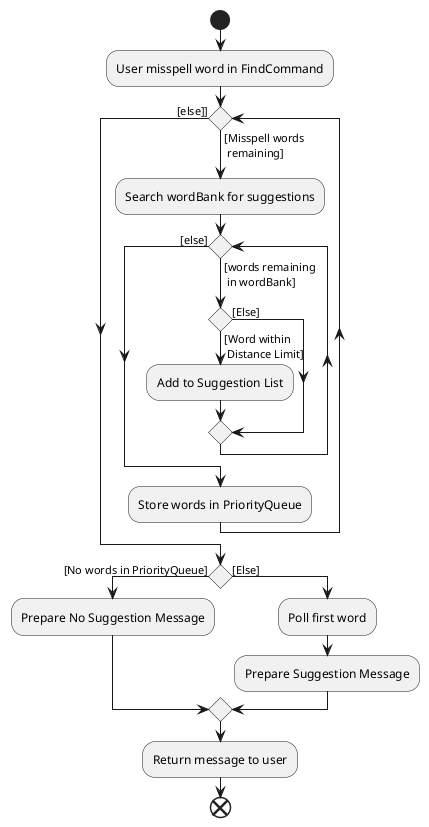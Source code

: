 @startuml
start
:User misspell word in FindCommand;
while() is ([Misspell words \n remaining])
    :Search wordBank for suggestions;
    while() is ([words remaining \n in wordBank])
    if() then ([Word within \n Distance Limit])
        :Add to Suggestion List;
    else ([Else])
    endif
    endwhile ([else])
    :Store words in PriorityQueue;
endwhile ([else]])
if() then ([No words in PriorityQueue])
    :Prepare No Suggestion Message;
else ([Else])
    :Poll first word;
    :Prepare Suggestion Message;
endif
:Return message to user;

end
@enduml
